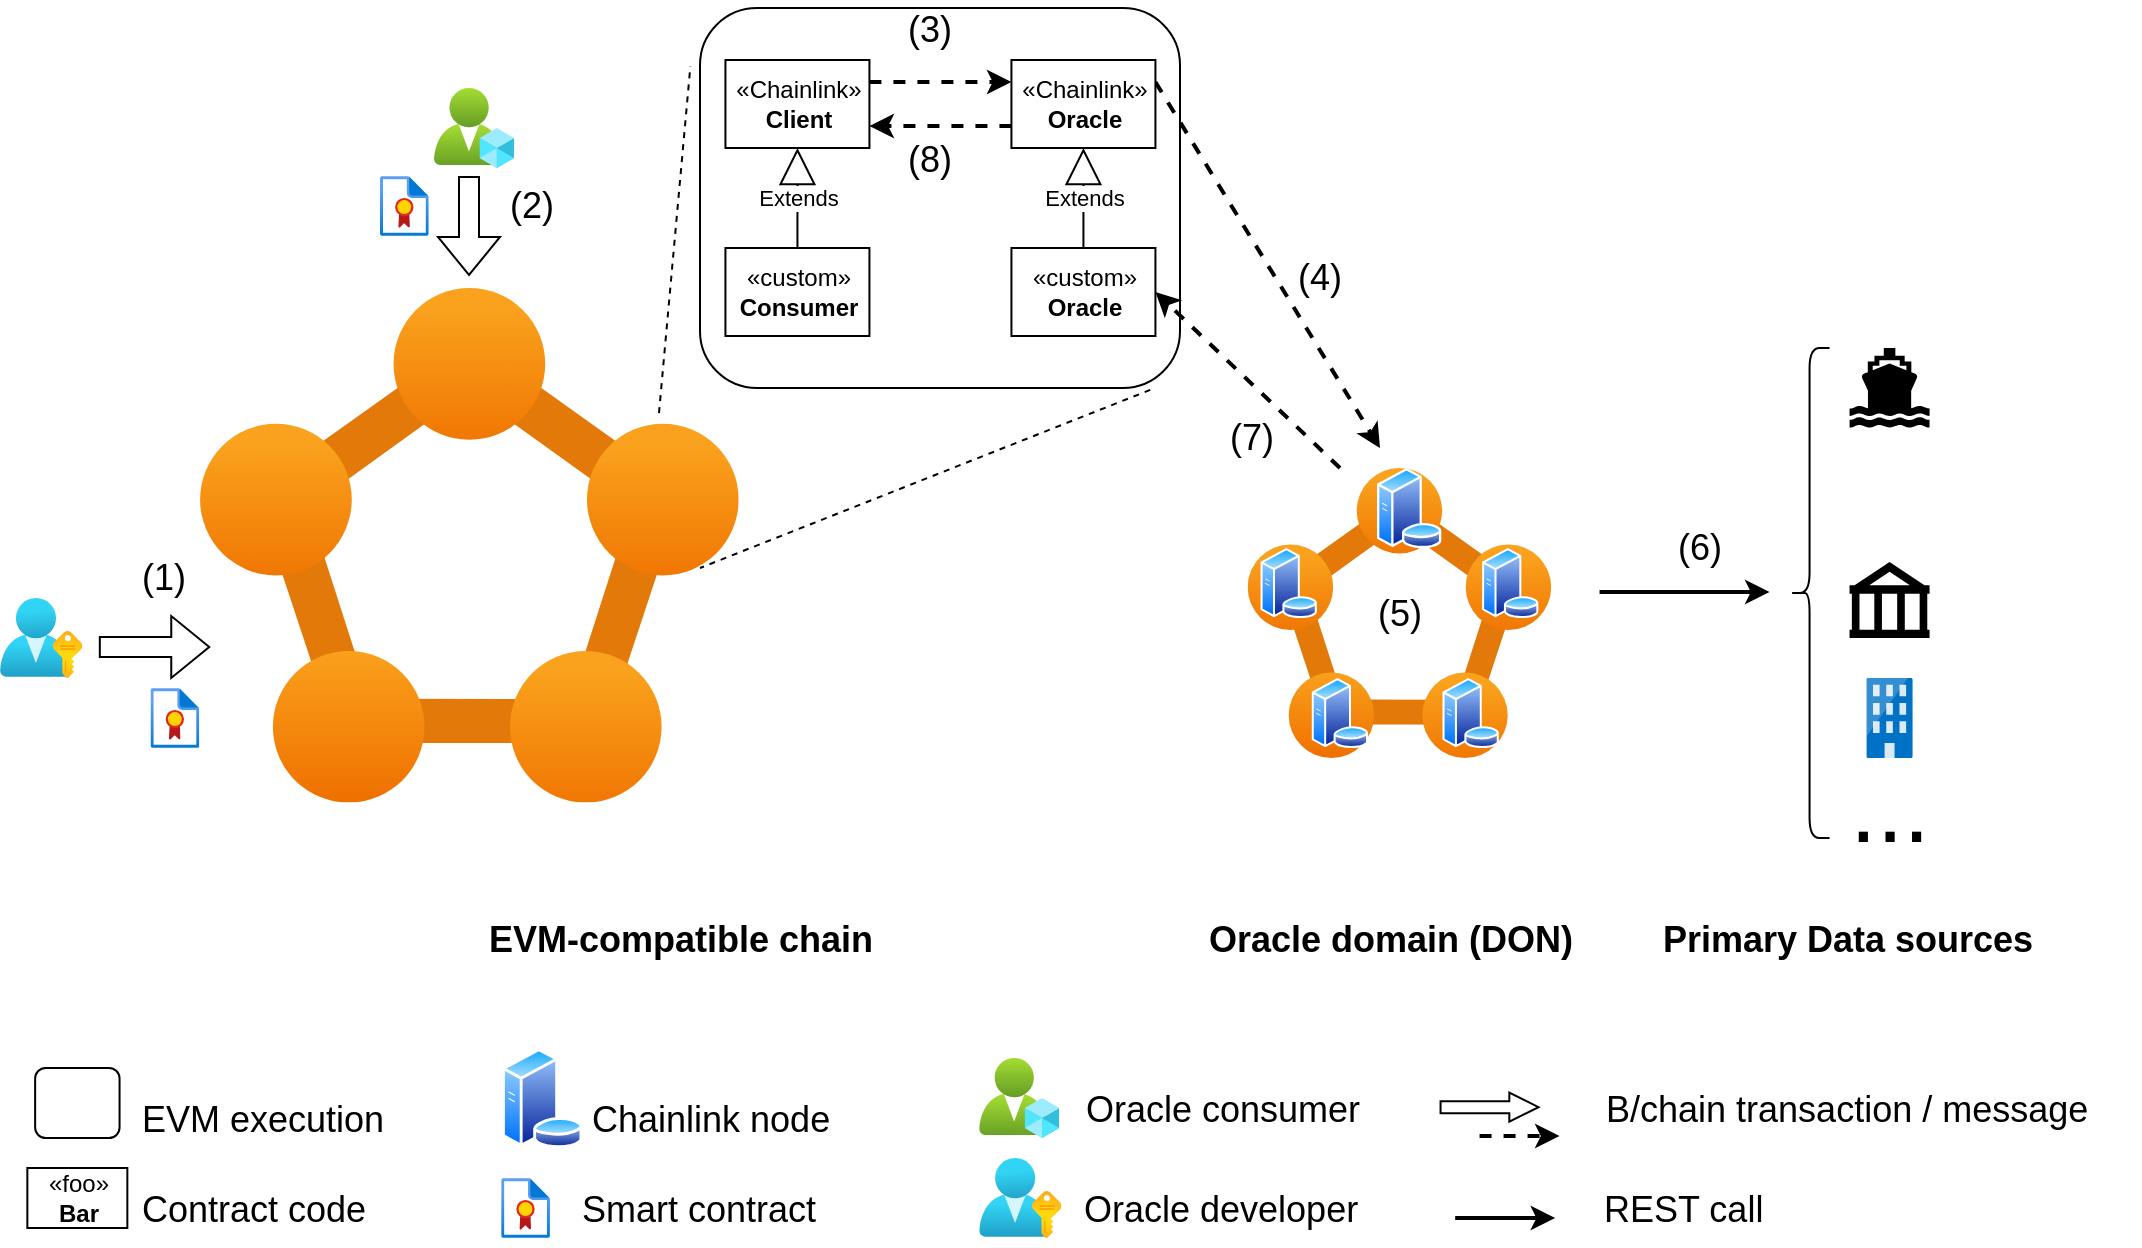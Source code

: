 <mxfile version="19.0.3" type="device"><diagram id="rRaJ0Rj1vHYzT1U0bxfq" name="Page-1"><mxGraphModel dx="1938" dy="739" grid="1" gridSize="10" guides="1" tooltips="1" connect="1" arrows="1" fold="1" page="1" pageScale="1" pageWidth="850" pageHeight="1100" math="0" shadow="0"><root><mxCell id="0"/><mxCell id="1" parent="0"/><mxCell id="aAuqax50Diw6Oc457gBB-30" value="" style="aspect=fixed;html=1;points=[];align=center;image;fontSize=12;image=img/lib/azure2/containers/Service_Fabric_Clusters.svg;" vertex="1" parent="1"><mxGeometry x="533.81" y="270" width="151.8" height="145" as="geometry"/></mxCell><mxCell id="x3TliT696KAhUc66iG5Y-47" value="" style="rounded=1;whiteSpace=wrap;html=1;fontSize=18;align=left;" parent="1" vertex="1"><mxGeometry x="260.0" y="40" width="240" height="190" as="geometry"/></mxCell><mxCell id="x3TliT696KAhUc66iG5Y-1" value="" style="aspect=fixed;html=1;points=[];align=center;image;fontSize=12;image=img/lib/azure2/containers/Service_Fabric_Clusters.svg;" parent="1" vertex="1"><mxGeometry x="10" y="180" width="269.38" height="257.31" as="geometry"/></mxCell><mxCell id="x3TliT696KAhUc66iG5Y-13" value="" style="endArrow=none;dashed=1;html=1;rounded=0;entryX=-0.02;entryY=0.153;entryDx=0;entryDy=0;entryPerimeter=0;exitX=0.75;exitY=0;exitDx=0;exitDy=0;" parent="1" target="x3TliT696KAhUc66iG5Y-47" edge="1"><mxGeometry width="50" height="50" relative="1" as="geometry"><mxPoint x="239.488" y="242.531" as="sourcePoint"/><mxPoint x="291" y="200" as="targetPoint"/></mxGeometry></mxCell><mxCell id="x3TliT696KAhUc66iG5Y-16" value="" style="shape=mxgraph.signs.transportation.ship_2;html=1;pointerEvents=1;fillColor=#000000;strokeColor=none;verticalLabelPosition=bottom;verticalAlign=top;align=center;" parent="1" vertex="1"><mxGeometry x="834.78" y="210" width="40" height="40" as="geometry"/></mxCell><mxCell id="x3TliT696KAhUc66iG5Y-17" value="" style="shape=image;html=1;verticalAlign=top;verticalLabelPosition=bottom;labelBackgroundColor=#ffffff;imageAspect=0;aspect=fixed;image=https://cdn2.iconfinder.com/data/icons/weather-color-2/500/weather-02-128.png" parent="1" vertex="1"><mxGeometry x="824.78" y="250" width="60" height="60" as="geometry"/></mxCell><mxCell id="x3TliT696KAhUc66iG5Y-18" value="" style="shape=mxgraph.signs.travel.bank;html=1;pointerEvents=1;fillColor=#000000;strokeColor=none;verticalLabelPosition=bottom;verticalAlign=top;align=center;" parent="1" vertex="1"><mxGeometry x="834.78" y="317" width="40" height="38" as="geometry"/></mxCell><mxCell id="x3TliT696KAhUc66iG5Y-19" value="" style="sketch=0;aspect=fixed;html=1;points=[];align=center;image;fontSize=12;image=img/lib/mscae/Exchange_On_premises_Access.svg;" parent="1" vertex="1"><mxGeometry x="843.18" y="375" width="23.2" height="40" as="geometry"/></mxCell><mxCell id="x3TliT696KAhUc66iG5Y-20" value="&lt;font style=&quot;font-size: 48px&quot;&gt;...&lt;/font&gt;" style="text;html=1;strokeColor=none;fillColor=none;align=center;verticalAlign=middle;whiteSpace=wrap;rounded=0;" parent="1" vertex="1"><mxGeometry x="824.78" y="425" width="60" height="30" as="geometry"/></mxCell><mxCell id="x3TliT696KAhUc66iG5Y-21" value="" style="shape=curlyBracket;whiteSpace=wrap;html=1;rounded=1;fontSize=48;" parent="1" vertex="1"><mxGeometry x="804.78" y="210" width="20" height="245" as="geometry"/></mxCell><mxCell id="x3TliT696KAhUc66iG5Y-22" value="&lt;span style=&quot;font-size: 18px;&quot;&gt;EVM-compatible chain&lt;/span&gt;" style="text;html=1;strokeColor=none;fillColor=none;align=center;verticalAlign=middle;whiteSpace=wrap;rounded=0;fontSize=48;fontStyle=1" parent="1" vertex="1"><mxGeometry x="140" y="480" width="220.81" height="30" as="geometry"/></mxCell><mxCell id="x3TliT696KAhUc66iG5Y-23" value="&lt;font style=&quot;font-size: 18px&quot;&gt;Oracle domain (DON)&lt;br&gt;&lt;/font&gt;" style="text;html=1;strokeColor=none;fillColor=none;align=center;verticalAlign=middle;rounded=0;fontSize=48;fontStyle=1;spacing=0;" parent="1" vertex="1"><mxGeometry x="510" y="480" width="190" height="30" as="geometry"/></mxCell><mxCell id="x3TliT696KAhUc66iG5Y-25" value="&lt;font style=&quot;font-size: 18px&quot;&gt;Primary Data sources&lt;br&gt;&lt;/font&gt;" style="text;html=1;strokeColor=none;fillColor=none;align=center;verticalAlign=middle;whiteSpace=wrap;rounded=0;fontSize=48;fontStyle=1" parent="1" vertex="1"><mxGeometry x="739" y="480" width="190" height="30" as="geometry"/></mxCell><mxCell id="x3TliT696KAhUc66iG5Y-26" value="" style="aspect=fixed;perimeter=ellipsePerimeter;html=1;align=center;shadow=0;dashed=0;spacingTop=3;image;image=img/lib/active_directory/database_server.svg;" parent="1" vertex="1"><mxGeometry x="160.59" y="560" width="41" height="50" as="geometry"/></mxCell><mxCell id="x3TliT696KAhUc66iG5Y-28" value="&lt;font style=&quot;font-size: 18px&quot;&gt;Chainlink node&lt;/font&gt;" style="text;html=1;strokeColor=none;fillColor=none;align=left;verticalAlign=middle;whiteSpace=wrap;rounded=0;fontSize=48;" parent="1" vertex="1"><mxGeometry x="203.59" y="570" width="148" height="30" as="geometry"/></mxCell><mxCell id="x3TliT696KAhUc66iG5Y-30" value="" style="aspect=fixed;perimeter=ellipsePerimeter;html=1;align=center;shadow=0;dashed=0;spacingTop=3;image;image=img/lib/active_directory/database_server.svg;" parent="1" vertex="1"><mxGeometry x="598.18" y="270" width="32.8" height="40" as="geometry"/></mxCell><mxCell id="x3TliT696KAhUc66iG5Y-32" value="" style="aspect=fixed;html=1;points=[];align=center;image;fontSize=12;image=img/lib/azure2/azure_stack/User_Subscriptions.svg;" parent="1" vertex="1"><mxGeometry x="-90" y="335" width="41.21" height="40" as="geometry"/></mxCell><mxCell id="x3TliT696KAhUc66iG5Y-33" value="" style="aspect=fixed;html=1;points=[];align=center;image;fontSize=12;image=img/lib/azure2/intune/Azure_AD_Roles_and_Administrators.svg;" parent="1" vertex="1"><mxGeometry x="127" y="80" width="40" height="40" as="geometry"/></mxCell><mxCell id="x3TliT696KAhUc66iG5Y-34" value="" style="aspect=fixed;html=1;points=[];align=center;image;fontSize=12;image=img/lib/azure2/management_governance/Compliance.svg;" parent="1" vertex="1"><mxGeometry x="-14.73" y="380" width="24.38" height="30" as="geometry"/></mxCell><mxCell id="x3TliT696KAhUc66iG5Y-36" value="" style="shape=flexArrow;endArrow=none;html=1;rounded=0;fontSize=18;startArrow=block;endFill=0;" parent="1" edge="1"><mxGeometry width="50" height="50" relative="1" as="geometry"><mxPoint x="15.13" y="359.5" as="sourcePoint"/><mxPoint x="-40.59" y="359.5" as="targetPoint"/></mxGeometry></mxCell><mxCell id="x3TliT696KAhUc66iG5Y-46" value="" style="endArrow=classic;html=1;rounded=0;fontSize=18;strokeWidth=2;dashed=1;exitX=1;exitY=0.25;exitDx=0;exitDy=0;" parent="1" edge="1" source="aAuqax50Diw6Oc457gBB-22"><mxGeometry width="50" height="50" relative="1" as="geometry"><mxPoint x="480" y="425" as="sourcePoint"/><mxPoint x="600" y="260" as="targetPoint"/></mxGeometry></mxCell><mxCell id="x3TliT696KAhUc66iG5Y-52" value="" style="endArrow=classic;html=1;rounded=0;fontSize=18;strokeWidth=2;dashed=1;exitX=1;exitY=0.25;exitDx=0;exitDy=0;entryX=0;entryY=0.25;entryDx=0;entryDy=0;" parent="1" edge="1" target="aAuqax50Diw6Oc457gBB-22" source="aAuqax50Diw6Oc457gBB-18"><mxGeometry width="50" height="50" relative="1" as="geometry"><mxPoint x="740.85" y="96.8" as="sourcePoint"/><mxPoint x="780" y="97.2" as="targetPoint"/></mxGeometry></mxCell><mxCell id="x3TliT696KAhUc66iG5Y-53" value="" style="endArrow=classic;html=1;rounded=0;fontSize=18;strokeWidth=2;dashed=1;entryX=1;entryY=0.75;entryDx=0;entryDy=0;exitX=0;exitY=0.75;exitDx=0;exitDy=0;" parent="1" edge="1" target="aAuqax50Diw6Oc457gBB-18" source="aAuqax50Diw6Oc457gBB-22"><mxGeometry width="50" height="50" relative="1" as="geometry"><mxPoint x="780" y="116.2" as="sourcePoint"/><mxPoint x="740" y="115.8" as="targetPoint"/></mxGeometry></mxCell><mxCell id="x3TliT696KAhUc66iG5Y-54" value="" style="endArrow=none;dashed=1;html=1;rounded=0;fontSize=18;strokeWidth=1;exitX=0.938;exitY=1.005;exitDx=0;exitDy=0;exitPerimeter=0;" parent="1" edge="1" source="x3TliT696KAhUc66iG5Y-47"><mxGeometry width="50" height="50" relative="1" as="geometry"><mxPoint x="365" y="332" as="sourcePoint"/><mxPoint x="260" y="320" as="targetPoint"/></mxGeometry></mxCell><mxCell id="x3TliT696KAhUc66iG5Y-56" value="" style="shape=flexArrow;endArrow=classic;html=1;rounded=0;fontSize=18;" parent="1" edge="1"><mxGeometry width="50" height="50" relative="1" as="geometry"><mxPoint x="144.5" y="124" as="sourcePoint"/><mxPoint x="144.5" y="174" as="targetPoint"/></mxGeometry></mxCell><mxCell id="x3TliT696KAhUc66iG5Y-58" value="" style="aspect=fixed;html=1;points=[];align=center;image;fontSize=12;image=img/lib/azure2/management_governance/Compliance.svg;" parent="1" vertex="1"><mxGeometry x="160.59" y="625" width="24.38" height="30" as="geometry"/></mxCell><mxCell id="x3TliT696KAhUc66iG5Y-60" value="&lt;font style=&quot;font-size: 18px&quot;&gt;Smart contract&lt;/font&gt;" style="text;html=1;strokeColor=none;fillColor=none;align=left;verticalAlign=middle;whiteSpace=wrap;rounded=0;fontSize=48;" parent="1" vertex="1"><mxGeometry x="198.59" y="615" width="148" height="30" as="geometry"/></mxCell><mxCell id="x3TliT696KAhUc66iG5Y-61" value="" style="aspect=fixed;html=1;points=[];align=center;image;fontSize=12;image=img/lib/azure2/azure_stack/User_Subscriptions.svg;" parent="1" vertex="1"><mxGeometry x="399.59" y="615" width="41.21" height="40" as="geometry"/></mxCell><mxCell id="x3TliT696KAhUc66iG5Y-62" value="" style="aspect=fixed;html=1;points=[];align=center;image;fontSize=12;image=img/lib/azure2/intune/Azure_AD_Roles_and_Administrators.svg;" parent="1" vertex="1"><mxGeometry x="399.59" y="565" width="40" height="40" as="geometry"/></mxCell><mxCell id="x3TliT696KAhUc66iG5Y-63" value="&lt;font style=&quot;font-size: 18px&quot;&gt;Oracle consumer&lt;/font&gt;" style="text;html=1;strokeColor=none;fillColor=none;align=left;verticalAlign=middle;whiteSpace=wrap;rounded=0;fontSize=48;" parent="1" vertex="1"><mxGeometry x="450.59" y="565" width="170" height="30" as="geometry"/></mxCell><mxCell id="x3TliT696KAhUc66iG5Y-64" value="&lt;font style=&quot;font-size: 18px&quot;&gt;Oracle developer&lt;/font&gt;" style="text;html=1;strokeColor=none;fillColor=none;align=left;verticalAlign=middle;whiteSpace=wrap;rounded=0;fontSize=48;" parent="1" vertex="1"><mxGeometry x="449.59" y="615" width="148" height="30" as="geometry"/></mxCell><mxCell id="x3TliT696KAhUc66iG5Y-65" value="" style="endArrow=classic;html=1;rounded=0;fontSize=18;strokeWidth=2;" parent="1" edge="1"><mxGeometry width="50" height="50" relative="1" as="geometry"><mxPoint x="709.78" y="332" as="sourcePoint"/><mxPoint x="794.78" y="332" as="targetPoint"/></mxGeometry></mxCell><mxCell id="x3TliT696KAhUc66iG5Y-66" value="(1)" style="text;html=1;strokeColor=none;fillColor=none;align=center;verticalAlign=middle;whiteSpace=wrap;rounded=0;fontSize=18;" parent="1" vertex="1"><mxGeometry x="-37.73" y="310" width="60" height="30" as="geometry"/></mxCell><mxCell id="x3TliT696KAhUc66iG5Y-67" value="(2)" style="text;html=1;strokeColor=none;fillColor=none;align=center;verticalAlign=middle;whiteSpace=wrap;rounded=0;fontSize=18;" parent="1" vertex="1"><mxGeometry x="146" y="124" width="60" height="30" as="geometry"/></mxCell><mxCell id="x3TliT696KAhUc66iG5Y-68" value="" style="shape=flexArrow;endArrow=classic;html=1;rounded=0;fontSize=18;endWidth=7.52;endSize=4.54;width=6;" parent="1" edge="1"><mxGeometry width="50" height="50" relative="1" as="geometry"><mxPoint x="629.78" y="589.58" as="sourcePoint"/><mxPoint x="679.78" y="589.58" as="targetPoint"/></mxGeometry></mxCell><mxCell id="x3TliT696KAhUc66iG5Y-69" value="" style="endArrow=classic;html=1;rounded=0;fontSize=18;strokeWidth=2;dashed=1;" parent="1" edge="1"><mxGeometry width="50" height="50" relative="1" as="geometry"><mxPoint x="649.78" y="604" as="sourcePoint"/><mxPoint x="689.78" y="604" as="targetPoint"/></mxGeometry></mxCell><mxCell id="x3TliT696KAhUc66iG5Y-70" value="" style="endArrow=classic;html=1;rounded=0;fontSize=18;strokeWidth=2;" parent="1" edge="1"><mxGeometry width="50" height="50" relative="1" as="geometry"><mxPoint x="637.59" y="645" as="sourcePoint"/><mxPoint x="687.59" y="645" as="targetPoint"/></mxGeometry></mxCell><mxCell id="x3TliT696KAhUc66iG5Y-71" value="&lt;font style=&quot;font-size: 18px&quot;&gt;B/chain transaction / message&lt;/font&gt;" style="text;html=1;strokeColor=none;fillColor=none;align=left;verticalAlign=middle;whiteSpace=wrap;rounded=0;fontSize=48;" parent="1" vertex="1"><mxGeometry x="710.78" y="565" width="269" height="30" as="geometry"/></mxCell><mxCell id="x3TliT696KAhUc66iG5Y-72" value="&lt;font style=&quot;font-size: 18px&quot;&gt;REST call&lt;/font&gt;" style="text;html=1;strokeColor=none;fillColor=none;align=left;verticalAlign=middle;whiteSpace=wrap;rounded=0;fontSize=48;" parent="1" vertex="1"><mxGeometry x="709.78" y="615" width="148" height="30" as="geometry"/></mxCell><mxCell id="x3TliT696KAhUc66iG5Y-73" value="(3)" style="text;html=1;strokeColor=none;fillColor=none;align=center;verticalAlign=middle;whiteSpace=wrap;rounded=0;fontSize=18;" parent="1" vertex="1"><mxGeometry x="344.72" y="36" width="60" height="30" as="geometry"/></mxCell><mxCell id="x3TliT696KAhUc66iG5Y-74" value="(4)" style="text;html=1;strokeColor=none;fillColor=none;align=center;verticalAlign=middle;whiteSpace=wrap;rounded=0;fontSize=18;" parent="1" vertex="1"><mxGeometry x="539.81" y="160" width="60" height="30" as="geometry"/></mxCell><mxCell id="x3TliT696KAhUc66iG5Y-76" value="(6)" style="text;html=1;strokeColor=none;fillColor=none;align=center;verticalAlign=middle;whiteSpace=wrap;rounded=0;fontSize=18;" parent="1" vertex="1"><mxGeometry x="729.78" y="295" width="60" height="30" as="geometry"/></mxCell><mxCell id="x3TliT696KAhUc66iG5Y-78" value="(7)" style="text;html=1;strokeColor=none;fillColor=none;align=center;verticalAlign=middle;whiteSpace=wrap;rounded=0;fontSize=18;" parent="1" vertex="1"><mxGeometry x="505.59" y="240" width="60" height="30" as="geometry"/></mxCell><mxCell id="aAuqax50Diw6Oc457gBB-16" value="Extends" style="endArrow=block;endSize=16;endFill=0;html=1;rounded=0;entryX=0.5;entryY=1;entryDx=0;entryDy=0;exitX=0.5;exitY=0;exitDx=0;exitDy=0;" edge="1" parent="1" source="aAuqax50Diw6Oc457gBB-17" target="aAuqax50Diw6Oc457gBB-18"><mxGeometry width="160" relative="1" as="geometry"><mxPoint x="505.72" y="80" as="sourcePoint"/><mxPoint x="665.72" y="80" as="targetPoint"/></mxGeometry></mxCell><mxCell id="aAuqax50Diw6Oc457gBB-17" value="«custom»&lt;br&gt;&lt;b&gt;Consumer&lt;/b&gt;" style="html=1;" vertex="1" parent="1"><mxGeometry x="272.72" y="160" width="72" height="44" as="geometry"/></mxCell><mxCell id="aAuqax50Diw6Oc457gBB-18" value="«Chainlink»&lt;br&gt;&lt;b&gt;Client&lt;/b&gt;" style="html=1;" vertex="1" parent="1"><mxGeometry x="272.72" y="66" width="72" height="44" as="geometry"/></mxCell><mxCell id="aAuqax50Diw6Oc457gBB-19" value="" style="aspect=fixed;html=1;points=[];align=center;image;fontSize=12;image=img/lib/azure2/management_governance/Compliance.svg;" vertex="1" parent="1"><mxGeometry x="100" y="124" width="24.38" height="30" as="geometry"/></mxCell><mxCell id="aAuqax50Diw6Oc457gBB-20" value="Extends" style="endArrow=block;endSize=16;endFill=0;html=1;rounded=0;entryX=0.5;entryY=1;entryDx=0;entryDy=0;exitX=0.5;exitY=0;exitDx=0;exitDy=0;" edge="1" parent="1" source="aAuqax50Diw6Oc457gBB-21" target="aAuqax50Diw6Oc457gBB-22"><mxGeometry width="160" relative="1" as="geometry"><mxPoint x="648.72" y="80" as="sourcePoint"/><mxPoint x="808.72" y="80" as="targetPoint"/></mxGeometry></mxCell><mxCell id="aAuqax50Diw6Oc457gBB-21" value="«custom»&lt;br&gt;&lt;b&gt;Oracle&lt;/b&gt;" style="html=1;" vertex="1" parent="1"><mxGeometry x="415.72" y="160" width="72" height="44" as="geometry"/></mxCell><mxCell id="aAuqax50Diw6Oc457gBB-22" value="«Chainlink»&lt;br&gt;&lt;b&gt;Oracle&lt;/b&gt;" style="html=1;" vertex="1" parent="1"><mxGeometry x="415.72" y="66" width="72" height="44" as="geometry"/></mxCell><mxCell id="aAuqax50Diw6Oc457gBB-23" value="" style="endArrow=classic;html=1;rounded=0;fontSize=18;strokeWidth=2;dashed=1;entryX=1;entryY=0.5;entryDx=0;entryDy=0;" edge="1" parent="1" target="aAuqax50Diw6Oc457gBB-21"><mxGeometry width="50" height="50" relative="1" as="geometry"><mxPoint x="580" y="270" as="sourcePoint"/><mxPoint x="710" y="200" as="targetPoint"/></mxGeometry></mxCell><mxCell id="aAuqax50Diw6Oc457gBB-24" value="" style="rounded=1;whiteSpace=wrap;html=1;fontSize=18;align=left;" vertex="1" parent="1"><mxGeometry x="-72.43" y="570" width="42.21" height="35" as="geometry"/></mxCell><mxCell id="aAuqax50Diw6Oc457gBB-25" value="«foo»&lt;br&gt;&lt;b&gt;Bar&lt;/b&gt;" style="html=1;" vertex="1" parent="1"><mxGeometry x="-76.33" y="620" width="50" height="30" as="geometry"/></mxCell><mxCell id="aAuqax50Diw6Oc457gBB-26" value="&lt;font style=&quot;font-size: 18px&quot;&gt;EVM execution&lt;/font&gt;" style="text;html=1;strokeColor=none;fillColor=none;align=left;verticalAlign=middle;whiteSpace=wrap;rounded=0;fontSize=48;" vertex="1" parent="1"><mxGeometry x="-21.22" y="570" width="148" height="30" as="geometry"/></mxCell><mxCell id="aAuqax50Diw6Oc457gBB-28" value="&lt;font style=&quot;font-size: 18px&quot;&gt;Contract code&lt;/font&gt;" style="text;html=1;strokeColor=none;fillColor=none;align=left;verticalAlign=middle;whiteSpace=wrap;rounded=0;fontSize=48;" vertex="1" parent="1"><mxGeometry x="-21.22" y="615" width="148" height="30" as="geometry"/></mxCell><mxCell id="aAuqax50Diw6Oc457gBB-29" value="(8)" style="text;html=1;strokeColor=none;fillColor=none;align=center;verticalAlign=middle;whiteSpace=wrap;rounded=0;fontSize=18;" vertex="1" parent="1"><mxGeometry x="344.72" y="101" width="60" height="30" as="geometry"/></mxCell><mxCell id="aAuqax50Diw6Oc457gBB-31" value="" style="aspect=fixed;perimeter=ellipsePerimeter;html=1;align=center;shadow=0;dashed=0;spacingTop=3;image;image=img/lib/active_directory/database_server.svg;" vertex="1" parent="1"><mxGeometry x="650.76" y="310" width="28.7" height="35" as="geometry"/></mxCell><mxCell id="aAuqax50Diw6Oc457gBB-32" value="" style="aspect=fixed;perimeter=ellipsePerimeter;html=1;align=center;shadow=0;dashed=0;spacingTop=3;image;image=img/lib/active_directory/database_server.svg;" vertex="1" parent="1"><mxGeometry x="630.98" y="375" width="28.7" height="35" as="geometry"/></mxCell><mxCell id="aAuqax50Diw6Oc457gBB-33" value="" style="aspect=fixed;perimeter=ellipsePerimeter;html=1;align=center;shadow=0;dashed=0;spacingTop=3;image;image=img/lib/active_directory/database_server.svg;" vertex="1" parent="1"><mxGeometry x="565.59" y="375" width="28.7" height="35" as="geometry"/></mxCell><mxCell id="aAuqax50Diw6Oc457gBB-34" value="" style="aspect=fixed;perimeter=ellipsePerimeter;html=1;align=center;shadow=0;dashed=0;spacingTop=3;image;image=img/lib/active_directory/database_server.svg;" vertex="1" parent="1"><mxGeometry x="540" y="310" width="28.7" height="35" as="geometry"/></mxCell><mxCell id="aAuqax50Diw6Oc457gBB-35" value="(5)" style="text;html=1;strokeColor=none;fillColor=none;align=center;verticalAlign=middle;whiteSpace=wrap;rounded=0;fontSize=18;" vertex="1" parent="1"><mxGeometry x="579.71" y="327.5" width="60" height="30" as="geometry"/></mxCell></root></mxGraphModel></diagram></mxfile>